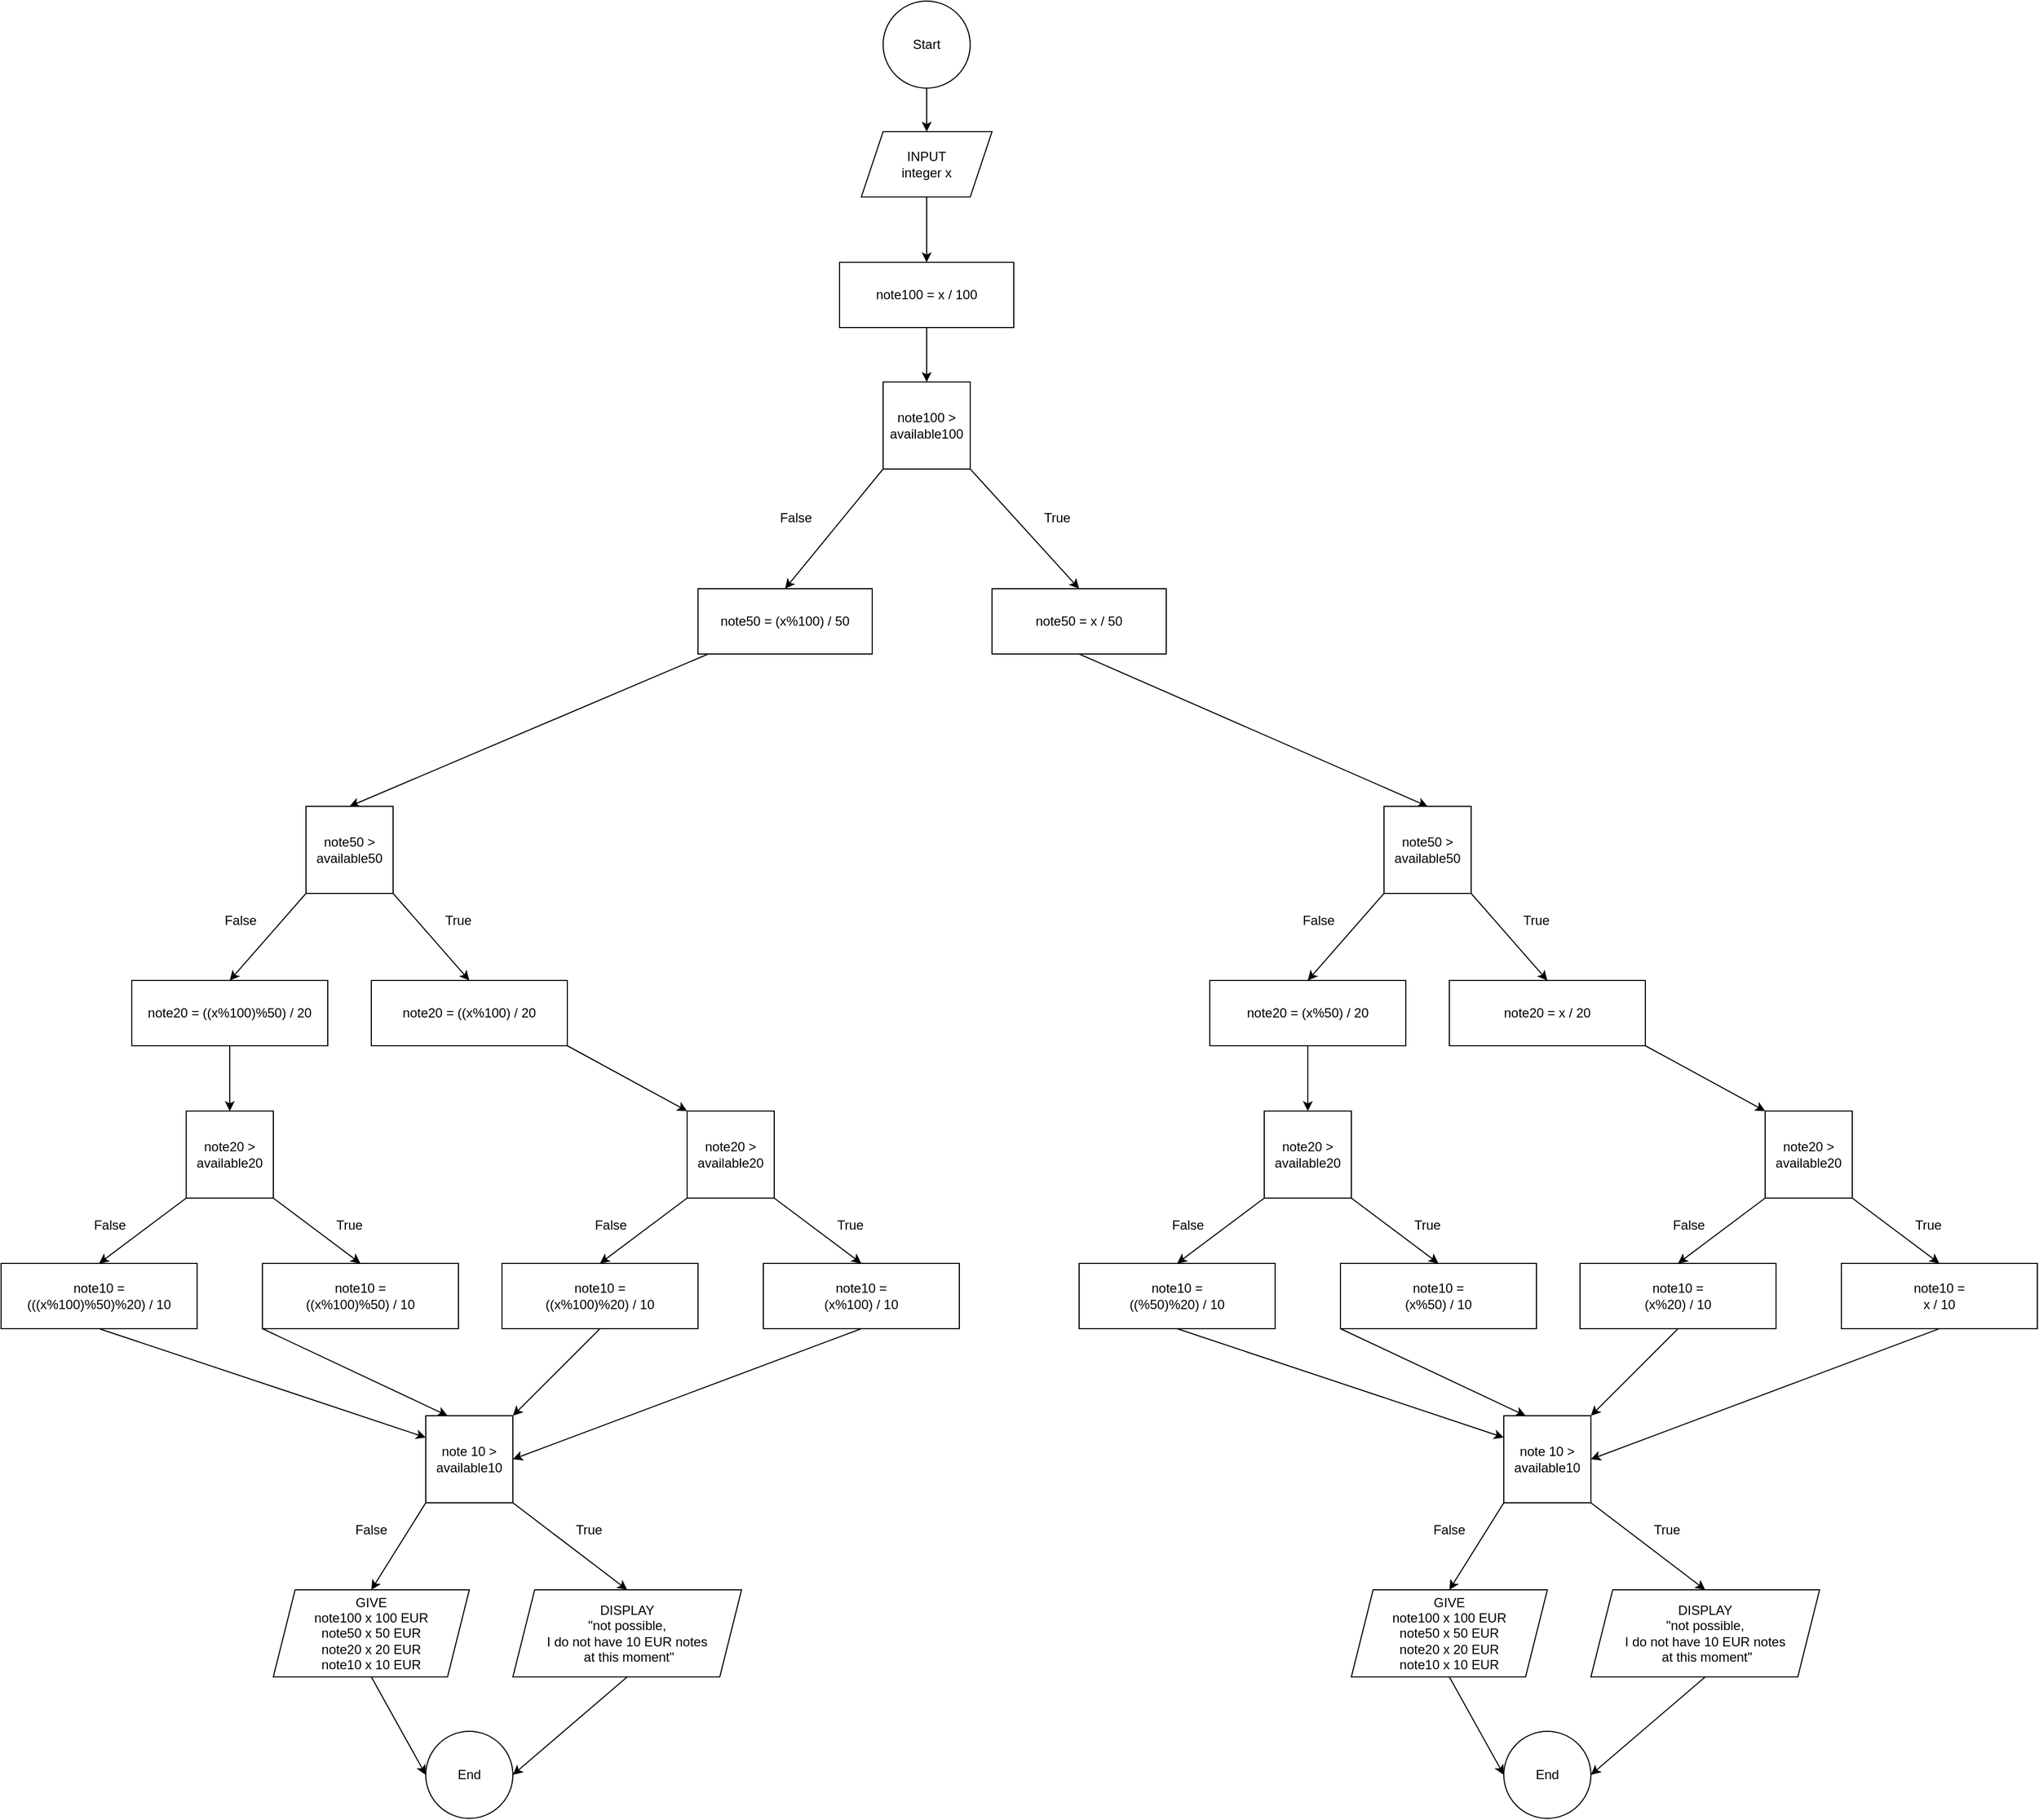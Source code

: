 <mxfile>
    <diagram id="hypI5kMEi1LGtSN_YrI4" name="Page-1">
        <mxGraphModel dx="930" dy="1710" grid="1" gridSize="10" guides="1" tooltips="1" connect="1" arrows="1" fold="1" page="1" pageScale="1" pageWidth="850" pageHeight="1100" math="0" shadow="0">
            <root>
                <mxCell id="0"/>
                <mxCell id="1" parent="0"/>
                <mxCell id="8" style="edgeStyle=none;html=1;exitX=0.5;exitY=1;exitDx=0;exitDy=0;entryX=0.5;entryY=0;entryDx=0;entryDy=0;" edge="1" parent="1" source="2" target="4">
                    <mxGeometry relative="1" as="geometry"/>
                </mxCell>
                <mxCell id="2" value="Start" style="ellipse;whiteSpace=wrap;html=1;aspect=fixed;" vertex="1" parent="1">
                    <mxGeometry x="930" y="-380" width="80" height="80" as="geometry"/>
                </mxCell>
                <mxCell id="3" value="End" style="ellipse;whiteSpace=wrap;html=1;aspect=fixed;" vertex="1" parent="1">
                    <mxGeometry x="510" y="1210" width="80" height="80" as="geometry"/>
                </mxCell>
                <mxCell id="14" style="edgeStyle=none;html=1;exitX=0.5;exitY=1;exitDx=0;exitDy=0;entryX=0.5;entryY=0;entryDx=0;entryDy=0;" edge="1" parent="1" source="4" target="10">
                    <mxGeometry relative="1" as="geometry"/>
                </mxCell>
                <mxCell id="4" value="INPUT&lt;br&gt;integer x" style="shape=parallelogram;perimeter=parallelogramPerimeter;whiteSpace=wrap;html=1;fixedSize=1;" vertex="1" parent="1">
                    <mxGeometry x="910" y="-260" width="120" height="60" as="geometry"/>
                </mxCell>
                <mxCell id="7" style="edgeStyle=none;html=1;exitX=0.5;exitY=1;exitDx=0;exitDy=0;entryX=0;entryY=0.5;entryDx=0;entryDy=0;" edge="1" parent="1" source="5" target="3">
                    <mxGeometry relative="1" as="geometry"/>
                </mxCell>
                <mxCell id="5" value="GIVE&lt;br&gt;note100 x 100 EUR&lt;br&gt;note50 x 50 EUR&lt;br&gt;note20 x 20 EUR&lt;br&gt;note10 x 10 EUR" style="shape=parallelogram;perimeter=parallelogramPerimeter;whiteSpace=wrap;html=1;fixedSize=1;" vertex="1" parent="1">
                    <mxGeometry x="370" y="1080" width="180" height="80" as="geometry"/>
                </mxCell>
                <mxCell id="15" style="edgeStyle=none;html=1;exitX=0.5;exitY=1;exitDx=0;exitDy=0;entryX=0.5;entryY=0;entryDx=0;entryDy=0;" edge="1" parent="1" source="10" target="56">
                    <mxGeometry relative="1" as="geometry"/>
                </mxCell>
                <mxCell id="10" value="note100 = x / 100" style="rounded=0;whiteSpace=wrap;html=1;" vertex="1" parent="1">
                    <mxGeometry x="890" y="-140" width="160" height="60" as="geometry"/>
                </mxCell>
                <mxCell id="16" style="edgeStyle=none;html=1;exitX=0;exitY=1;exitDx=0;exitDy=0;entryX=0.5;entryY=0;entryDx=0;entryDy=0;" edge="1" parent="1" source="29" target="12">
                    <mxGeometry relative="1" as="geometry"/>
                </mxCell>
                <mxCell id="25" style="edgeStyle=none;html=1;entryX=0.5;entryY=0;entryDx=0;entryDy=0;exitX=1;exitY=1;exitDx=0;exitDy=0;" edge="1" parent="1" source="29" target="24">
                    <mxGeometry relative="1" as="geometry"/>
                </mxCell>
                <mxCell id="30" style="edgeStyle=none;html=1;entryX=0.5;entryY=0;entryDx=0;entryDy=0;" edge="1" parent="1" source="11" target="29">
                    <mxGeometry relative="1" as="geometry"/>
                </mxCell>
                <mxCell id="11" value="note50 = (x%100) / 50" style="rounded=0;whiteSpace=wrap;html=1;" vertex="1" parent="1">
                    <mxGeometry x="760" y="160" width="160" height="60" as="geometry"/>
                </mxCell>
                <mxCell id="32" style="edgeStyle=none;html=1;exitX=0.5;exitY=1;exitDx=0;exitDy=0;entryX=0.5;entryY=0;entryDx=0;entryDy=0;" edge="1" parent="1" source="12" target="31">
                    <mxGeometry relative="1" as="geometry"/>
                </mxCell>
                <mxCell id="12" value="note20 = ((x%100)%50) / 20" style="rounded=0;whiteSpace=wrap;html=1;" vertex="1" parent="1">
                    <mxGeometry x="240" y="520" width="180" height="60" as="geometry"/>
                </mxCell>
                <mxCell id="13" value="note10 = &lt;br&gt;(((x%100)%50)%20) / 10" style="rounded=0;whiteSpace=wrap;html=1;" vertex="1" parent="1">
                    <mxGeometry x="120" y="780" width="180" height="60" as="geometry"/>
                </mxCell>
                <mxCell id="20" style="edgeStyle=none;html=1;entryX=0;entryY=0.25;entryDx=0;entryDy=0;exitX=0.5;exitY=1;exitDx=0;exitDy=0;" edge="1" parent="1" source="13" target="38">
                    <mxGeometry relative="1" as="geometry">
                        <mxPoint x="320" y="950" as="sourcePoint"/>
                    </mxGeometry>
                </mxCell>
                <mxCell id="23" value="True" style="text;html=1;strokeColor=none;fillColor=none;align=center;verticalAlign=middle;whiteSpace=wrap;rounded=0;" vertex="1" parent="1">
                    <mxGeometry x="510" y="450" width="60" height="30" as="geometry"/>
                </mxCell>
                <mxCell id="53" style="edgeStyle=none;html=1;exitX=1;exitY=1;exitDx=0;exitDy=0;entryX=0;entryY=0;entryDx=0;entryDy=0;" edge="1" parent="1" source="24" target="49">
                    <mxGeometry relative="1" as="geometry"/>
                </mxCell>
                <mxCell id="24" value="note20 = ((x%100) / 20" style="rounded=0;whiteSpace=wrap;html=1;" vertex="1" parent="1">
                    <mxGeometry x="460" y="520" width="180" height="60" as="geometry"/>
                </mxCell>
                <mxCell id="26" value="False" style="text;html=1;strokeColor=none;fillColor=none;align=center;verticalAlign=middle;whiteSpace=wrap;rounded=0;" vertex="1" parent="1">
                    <mxGeometry x="310" y="450" width="60" height="30" as="geometry"/>
                </mxCell>
                <mxCell id="29" value="note50 &amp;gt; available50" style="whiteSpace=wrap;html=1;aspect=fixed;" vertex="1" parent="1">
                    <mxGeometry x="400" y="360" width="80" height="80" as="geometry"/>
                </mxCell>
                <mxCell id="33" style="edgeStyle=none;html=1;exitX=0;exitY=1;exitDx=0;exitDy=0;entryX=0.5;entryY=0;entryDx=0;entryDy=0;" edge="1" parent="1" source="31" target="13">
                    <mxGeometry relative="1" as="geometry"/>
                </mxCell>
                <mxCell id="35" style="edgeStyle=none;html=1;exitX=1;exitY=1;exitDx=0;exitDy=0;entryX=0.5;entryY=0;entryDx=0;entryDy=0;" edge="1" parent="1" source="31" target="34">
                    <mxGeometry relative="1" as="geometry"/>
                </mxCell>
                <mxCell id="31" value="note20 &amp;gt; available20" style="whiteSpace=wrap;html=1;aspect=fixed;" vertex="1" parent="1">
                    <mxGeometry x="290" y="640" width="80" height="80" as="geometry"/>
                </mxCell>
                <mxCell id="45" style="edgeStyle=none;html=1;exitX=0;exitY=1;exitDx=0;exitDy=0;entryX=0.25;entryY=0;entryDx=0;entryDy=0;" edge="1" parent="1" source="34" target="38">
                    <mxGeometry relative="1" as="geometry"/>
                </mxCell>
                <mxCell id="34" value="note10 = &lt;br&gt;((x%100)%50) / 10" style="rounded=0;whiteSpace=wrap;html=1;" vertex="1" parent="1">
                    <mxGeometry x="360" y="780" width="180" height="60" as="geometry"/>
                </mxCell>
                <mxCell id="36" value="True" style="text;html=1;strokeColor=none;fillColor=none;align=center;verticalAlign=middle;whiteSpace=wrap;rounded=0;" vertex="1" parent="1">
                    <mxGeometry x="410" y="730" width="60" height="30" as="geometry"/>
                </mxCell>
                <mxCell id="37" value="False" style="text;html=1;strokeColor=none;fillColor=none;align=center;verticalAlign=middle;whiteSpace=wrap;rounded=0;" vertex="1" parent="1">
                    <mxGeometry x="190" y="730" width="60" height="30" as="geometry"/>
                </mxCell>
                <mxCell id="39" style="edgeStyle=none;html=1;exitX=0;exitY=1;exitDx=0;exitDy=0;entryX=0.5;entryY=0;entryDx=0;entryDy=0;" edge="1" parent="1" source="38" target="5">
                    <mxGeometry relative="1" as="geometry"/>
                </mxCell>
                <mxCell id="43" style="edgeStyle=none;html=1;exitX=1;exitY=1;exitDx=0;exitDy=0;entryX=0.5;entryY=0;entryDx=0;entryDy=0;" edge="1" parent="1" source="38" target="42">
                    <mxGeometry relative="1" as="geometry"/>
                </mxCell>
                <mxCell id="38" value="note 10 &amp;gt; available10" style="whiteSpace=wrap;html=1;aspect=fixed;" vertex="1" parent="1">
                    <mxGeometry x="510" y="920" width="80" height="80" as="geometry"/>
                </mxCell>
                <mxCell id="40" value="False" style="text;html=1;strokeColor=none;fillColor=none;align=center;verticalAlign=middle;whiteSpace=wrap;rounded=0;" vertex="1" parent="1">
                    <mxGeometry x="430" y="1010" width="60" height="30" as="geometry"/>
                </mxCell>
                <mxCell id="41" value="True" style="text;html=1;strokeColor=none;fillColor=none;align=center;verticalAlign=middle;whiteSpace=wrap;rounded=0;" vertex="1" parent="1">
                    <mxGeometry x="630" y="1010" width="60" height="30" as="geometry"/>
                </mxCell>
                <mxCell id="44" style="edgeStyle=none;html=1;exitX=0.5;exitY=1;exitDx=0;exitDy=0;entryX=1;entryY=0.5;entryDx=0;entryDy=0;" edge="1" parent="1" source="42" target="3">
                    <mxGeometry relative="1" as="geometry"/>
                </mxCell>
                <mxCell id="42" value="DISPLAY&lt;br&gt;&quot;not possible,&lt;br&gt;I do not have 10 EUR notes&lt;br&gt;&amp;nbsp;at this moment&quot;" style="shape=parallelogram;perimeter=parallelogramPerimeter;whiteSpace=wrap;html=1;fixedSize=1;" vertex="1" parent="1">
                    <mxGeometry x="590" y="1080" width="210" height="80" as="geometry"/>
                </mxCell>
                <mxCell id="54" style="edgeStyle=none;html=1;exitX=0.5;exitY=1;exitDx=0;exitDy=0;entryX=1;entryY=0;entryDx=0;entryDy=0;" edge="1" parent="1" source="46" target="38">
                    <mxGeometry relative="1" as="geometry"/>
                </mxCell>
                <mxCell id="46" value="note10 = &lt;br&gt;((x%100)%20) / 10" style="rounded=0;whiteSpace=wrap;html=1;" vertex="1" parent="1">
                    <mxGeometry x="580" y="780" width="180" height="60" as="geometry"/>
                </mxCell>
                <mxCell id="47" style="edgeStyle=none;html=1;exitX=0;exitY=1;exitDx=0;exitDy=0;entryX=0.5;entryY=0;entryDx=0;entryDy=0;" edge="1" source="49" target="46" parent="1">
                    <mxGeometry relative="1" as="geometry"/>
                </mxCell>
                <mxCell id="48" style="edgeStyle=none;html=1;exitX=1;exitY=1;exitDx=0;exitDy=0;entryX=0.5;entryY=0;entryDx=0;entryDy=0;" edge="1" source="49" target="50" parent="1">
                    <mxGeometry relative="1" as="geometry"/>
                </mxCell>
                <mxCell id="49" value="note20 &amp;gt; available20" style="whiteSpace=wrap;html=1;aspect=fixed;" vertex="1" parent="1">
                    <mxGeometry x="750" y="640" width="80" height="80" as="geometry"/>
                </mxCell>
                <mxCell id="55" style="edgeStyle=none;html=1;exitX=0.5;exitY=1;exitDx=0;exitDy=0;entryX=1;entryY=0.5;entryDx=0;entryDy=0;" edge="1" parent="1" source="50" target="38">
                    <mxGeometry relative="1" as="geometry"/>
                </mxCell>
                <mxCell id="50" value="note10 = &lt;br&gt;(x%100) / 10" style="rounded=0;whiteSpace=wrap;html=1;" vertex="1" parent="1">
                    <mxGeometry x="820" y="780" width="180" height="60" as="geometry"/>
                </mxCell>
                <mxCell id="51" value="True" style="text;html=1;strokeColor=none;fillColor=none;align=center;verticalAlign=middle;whiteSpace=wrap;rounded=0;" vertex="1" parent="1">
                    <mxGeometry x="870" y="730" width="60" height="30" as="geometry"/>
                </mxCell>
                <mxCell id="52" value="False" style="text;html=1;strokeColor=none;fillColor=none;align=center;verticalAlign=middle;whiteSpace=wrap;rounded=0;" vertex="1" parent="1">
                    <mxGeometry x="650" y="730" width="60" height="30" as="geometry"/>
                </mxCell>
                <mxCell id="57" style="edgeStyle=none;html=1;exitX=0;exitY=1;exitDx=0;exitDy=0;entryX=0.5;entryY=0;entryDx=0;entryDy=0;" edge="1" parent="1" source="56" target="11">
                    <mxGeometry relative="1" as="geometry"/>
                </mxCell>
                <mxCell id="61" style="edgeStyle=none;html=1;exitX=1;exitY=1;exitDx=0;exitDy=0;entryX=0.5;entryY=0;entryDx=0;entryDy=0;" edge="1" parent="1" source="56" target="60">
                    <mxGeometry relative="1" as="geometry"/>
                </mxCell>
                <mxCell id="56" value="note100 &amp;gt;&lt;br&gt;available100" style="whiteSpace=wrap;html=1;aspect=fixed;" vertex="1" parent="1">
                    <mxGeometry x="930" y="-30" width="80" height="80" as="geometry"/>
                </mxCell>
                <mxCell id="58" value="False" style="text;html=1;strokeColor=none;fillColor=none;align=center;verticalAlign=middle;whiteSpace=wrap;rounded=0;" vertex="1" parent="1">
                    <mxGeometry x="820" y="80" width="60" height="30" as="geometry"/>
                </mxCell>
                <mxCell id="100" style="edgeStyle=none;html=1;exitX=0.5;exitY=1;exitDx=0;exitDy=0;entryX=0.5;entryY=0;entryDx=0;entryDy=0;" edge="1" parent="1" source="60" target="76">
                    <mxGeometry relative="1" as="geometry"/>
                </mxCell>
                <mxCell id="60" value="note50 = x / 50" style="rounded=0;whiteSpace=wrap;html=1;" vertex="1" parent="1">
                    <mxGeometry x="1030" y="160" width="160" height="60" as="geometry"/>
                </mxCell>
                <mxCell id="62" value="True" style="text;html=1;strokeColor=none;fillColor=none;align=center;verticalAlign=middle;whiteSpace=wrap;rounded=0;" vertex="1" parent="1">
                    <mxGeometry x="1060" y="80" width="60" height="30" as="geometry"/>
                </mxCell>
                <mxCell id="63" value="End" style="ellipse;whiteSpace=wrap;html=1;aspect=fixed;" vertex="1" parent="1">
                    <mxGeometry x="1500" y="1210" width="80" height="80" as="geometry"/>
                </mxCell>
                <mxCell id="64" style="edgeStyle=none;html=1;exitX=0.5;exitY=1;exitDx=0;exitDy=0;entryX=0;entryY=0.5;entryDx=0;entryDy=0;" edge="1" source="65" target="63" parent="1">
                    <mxGeometry relative="1" as="geometry"/>
                </mxCell>
                <mxCell id="65" value="GIVE&lt;br&gt;note100 x 100 EUR&lt;br&gt;note50 x 50 EUR&lt;br&gt;note20 x 20 EUR&lt;br&gt;note10 x 10 EUR" style="shape=parallelogram;perimeter=parallelogramPerimeter;whiteSpace=wrap;html=1;fixedSize=1;" vertex="1" parent="1">
                    <mxGeometry x="1360" y="1080" width="180" height="80" as="geometry"/>
                </mxCell>
                <mxCell id="66" style="edgeStyle=none;html=1;exitX=0;exitY=1;exitDx=0;exitDy=0;entryX=0.5;entryY=0;entryDx=0;entryDy=0;" edge="1" source="76" target="69" parent="1">
                    <mxGeometry relative="1" as="geometry"/>
                </mxCell>
                <mxCell id="67" style="edgeStyle=none;html=1;entryX=0.5;entryY=0;entryDx=0;entryDy=0;exitX=1;exitY=1;exitDx=0;exitDy=0;" edge="1" source="76" target="74" parent="1">
                    <mxGeometry relative="1" as="geometry"/>
                </mxCell>
                <mxCell id="68" style="edgeStyle=none;html=1;exitX=0.5;exitY=1;exitDx=0;exitDy=0;entryX=0.5;entryY=0;entryDx=0;entryDy=0;" edge="1" source="69" target="79" parent="1">
                    <mxGeometry relative="1" as="geometry"/>
                </mxCell>
                <mxCell id="69" value="note20 = (x%50) / 20" style="rounded=0;whiteSpace=wrap;html=1;" vertex="1" parent="1">
                    <mxGeometry x="1230" y="520" width="180" height="60" as="geometry"/>
                </mxCell>
                <mxCell id="70" value="note10 = &lt;br&gt;((%50)%20) / 10" style="rounded=0;whiteSpace=wrap;html=1;" vertex="1" parent="1">
                    <mxGeometry x="1110" y="780" width="180" height="60" as="geometry"/>
                </mxCell>
                <mxCell id="71" style="edgeStyle=none;html=1;entryX=0;entryY=0.25;entryDx=0;entryDy=0;exitX=0.5;exitY=1;exitDx=0;exitDy=0;" edge="1" source="70" target="86" parent="1">
                    <mxGeometry relative="1" as="geometry">
                        <mxPoint x="1310" y="950" as="sourcePoint"/>
                    </mxGeometry>
                </mxCell>
                <mxCell id="72" value="True" style="text;html=1;strokeColor=none;fillColor=none;align=center;verticalAlign=middle;whiteSpace=wrap;rounded=0;" vertex="1" parent="1">
                    <mxGeometry x="1500" y="450" width="60" height="30" as="geometry"/>
                </mxCell>
                <mxCell id="73" style="edgeStyle=none;html=1;exitX=1;exitY=1;exitDx=0;exitDy=0;entryX=0;entryY=0;entryDx=0;entryDy=0;" edge="1" source="74" target="95" parent="1">
                    <mxGeometry relative="1" as="geometry"/>
                </mxCell>
                <mxCell id="74" value="note20 = x / 20" style="rounded=0;whiteSpace=wrap;html=1;" vertex="1" parent="1">
                    <mxGeometry x="1450" y="520" width="180" height="60" as="geometry"/>
                </mxCell>
                <mxCell id="75" value="False" style="text;html=1;strokeColor=none;fillColor=none;align=center;verticalAlign=middle;whiteSpace=wrap;rounded=0;" vertex="1" parent="1">
                    <mxGeometry x="1300" y="450" width="60" height="30" as="geometry"/>
                </mxCell>
                <mxCell id="76" value="note50 &amp;gt; available50" style="whiteSpace=wrap;html=1;aspect=fixed;" vertex="1" parent="1">
                    <mxGeometry x="1390" y="360" width="80" height="80" as="geometry"/>
                </mxCell>
                <mxCell id="77" style="edgeStyle=none;html=1;exitX=0;exitY=1;exitDx=0;exitDy=0;entryX=0.5;entryY=0;entryDx=0;entryDy=0;" edge="1" source="79" target="70" parent="1">
                    <mxGeometry relative="1" as="geometry"/>
                </mxCell>
                <mxCell id="78" style="edgeStyle=none;html=1;exitX=1;exitY=1;exitDx=0;exitDy=0;entryX=0.5;entryY=0;entryDx=0;entryDy=0;" edge="1" source="79" target="81" parent="1">
                    <mxGeometry relative="1" as="geometry"/>
                </mxCell>
                <mxCell id="79" value="note20 &amp;gt; available20" style="whiteSpace=wrap;html=1;aspect=fixed;" vertex="1" parent="1">
                    <mxGeometry x="1280" y="640" width="80" height="80" as="geometry"/>
                </mxCell>
                <mxCell id="80" style="edgeStyle=none;html=1;exitX=0;exitY=1;exitDx=0;exitDy=0;entryX=0.25;entryY=0;entryDx=0;entryDy=0;" edge="1" source="81" target="86" parent="1">
                    <mxGeometry relative="1" as="geometry"/>
                </mxCell>
                <mxCell id="81" value="note10 = &lt;br&gt;(x%50) / 10" style="rounded=0;whiteSpace=wrap;html=1;" vertex="1" parent="1">
                    <mxGeometry x="1350" y="780" width="180" height="60" as="geometry"/>
                </mxCell>
                <mxCell id="82" value="True" style="text;html=1;strokeColor=none;fillColor=none;align=center;verticalAlign=middle;whiteSpace=wrap;rounded=0;" vertex="1" parent="1">
                    <mxGeometry x="1400" y="730" width="60" height="30" as="geometry"/>
                </mxCell>
                <mxCell id="83" value="False" style="text;html=1;strokeColor=none;fillColor=none;align=center;verticalAlign=middle;whiteSpace=wrap;rounded=0;" vertex="1" parent="1">
                    <mxGeometry x="1180" y="730" width="60" height="30" as="geometry"/>
                </mxCell>
                <mxCell id="84" style="edgeStyle=none;html=1;exitX=0;exitY=1;exitDx=0;exitDy=0;entryX=0.5;entryY=0;entryDx=0;entryDy=0;" edge="1" source="86" target="65" parent="1">
                    <mxGeometry relative="1" as="geometry"/>
                </mxCell>
                <mxCell id="85" style="edgeStyle=none;html=1;exitX=1;exitY=1;exitDx=0;exitDy=0;entryX=0.5;entryY=0;entryDx=0;entryDy=0;" edge="1" source="86" target="90" parent="1">
                    <mxGeometry relative="1" as="geometry"/>
                </mxCell>
                <mxCell id="86" value="note 10 &amp;gt; available10" style="whiteSpace=wrap;html=1;aspect=fixed;" vertex="1" parent="1">
                    <mxGeometry x="1500" y="920" width="80" height="80" as="geometry"/>
                </mxCell>
                <mxCell id="87" value="False" style="text;html=1;strokeColor=none;fillColor=none;align=center;verticalAlign=middle;whiteSpace=wrap;rounded=0;" vertex="1" parent="1">
                    <mxGeometry x="1420" y="1010" width="60" height="30" as="geometry"/>
                </mxCell>
                <mxCell id="88" value="True" style="text;html=1;strokeColor=none;fillColor=none;align=center;verticalAlign=middle;whiteSpace=wrap;rounded=0;" vertex="1" parent="1">
                    <mxGeometry x="1620" y="1010" width="60" height="30" as="geometry"/>
                </mxCell>
                <mxCell id="89" style="edgeStyle=none;html=1;exitX=0.5;exitY=1;exitDx=0;exitDy=0;entryX=1;entryY=0.5;entryDx=0;entryDy=0;" edge="1" source="90" target="63" parent="1">
                    <mxGeometry relative="1" as="geometry"/>
                </mxCell>
                <mxCell id="90" value="DISPLAY&lt;br&gt;&quot;not possible,&lt;br&gt;I do not have 10 EUR notes&lt;br&gt;&amp;nbsp;at this moment&quot;" style="shape=parallelogram;perimeter=parallelogramPerimeter;whiteSpace=wrap;html=1;fixedSize=1;" vertex="1" parent="1">
                    <mxGeometry x="1580" y="1080" width="210" height="80" as="geometry"/>
                </mxCell>
                <mxCell id="91" style="edgeStyle=none;html=1;exitX=0.5;exitY=1;exitDx=0;exitDy=0;entryX=1;entryY=0;entryDx=0;entryDy=0;" edge="1" source="92" target="86" parent="1">
                    <mxGeometry relative="1" as="geometry"/>
                </mxCell>
                <mxCell id="92" value="note10 = &lt;br&gt;(x%20) / 10" style="rounded=0;whiteSpace=wrap;html=1;" vertex="1" parent="1">
                    <mxGeometry x="1570" y="780" width="180" height="60" as="geometry"/>
                </mxCell>
                <mxCell id="93" style="edgeStyle=none;html=1;exitX=0;exitY=1;exitDx=0;exitDy=0;entryX=0.5;entryY=0;entryDx=0;entryDy=0;" edge="1" source="95" target="92" parent="1">
                    <mxGeometry relative="1" as="geometry"/>
                </mxCell>
                <mxCell id="94" style="edgeStyle=none;html=1;exitX=1;exitY=1;exitDx=0;exitDy=0;entryX=0.5;entryY=0;entryDx=0;entryDy=0;" edge="1" source="95" target="97" parent="1">
                    <mxGeometry relative="1" as="geometry"/>
                </mxCell>
                <mxCell id="95" value="note20 &amp;gt; available20" style="whiteSpace=wrap;html=1;aspect=fixed;" vertex="1" parent="1">
                    <mxGeometry x="1740" y="640" width="80" height="80" as="geometry"/>
                </mxCell>
                <mxCell id="96" style="edgeStyle=none;html=1;exitX=0.5;exitY=1;exitDx=0;exitDy=0;entryX=1;entryY=0.5;entryDx=0;entryDy=0;" edge="1" source="97" target="86" parent="1">
                    <mxGeometry relative="1" as="geometry"/>
                </mxCell>
                <mxCell id="97" value="note10 = &lt;br&gt;x / 10" style="rounded=0;whiteSpace=wrap;html=1;" vertex="1" parent="1">
                    <mxGeometry x="1810" y="780" width="180" height="60" as="geometry"/>
                </mxCell>
                <mxCell id="98" value="True" style="text;html=1;strokeColor=none;fillColor=none;align=center;verticalAlign=middle;whiteSpace=wrap;rounded=0;" vertex="1" parent="1">
                    <mxGeometry x="1860" y="730" width="60" height="30" as="geometry"/>
                </mxCell>
                <mxCell id="99" value="False" style="text;html=1;strokeColor=none;fillColor=none;align=center;verticalAlign=middle;whiteSpace=wrap;rounded=0;" vertex="1" parent="1">
                    <mxGeometry x="1640" y="730" width="60" height="30" as="geometry"/>
                </mxCell>
            </root>
        </mxGraphModel>
    </diagram>
</mxfile>